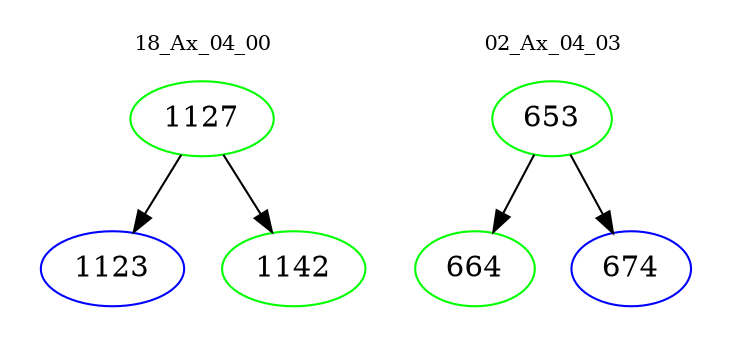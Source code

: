 digraph{
subgraph cluster_0 {
color = white
label = "18_Ax_04_00";
fontsize=10;
T0_1127 [label="1127", color="green"]
T0_1127 -> T0_1123 [color="black"]
T0_1123 [label="1123", color="blue"]
T0_1127 -> T0_1142 [color="black"]
T0_1142 [label="1142", color="green"]
}
subgraph cluster_1 {
color = white
label = "02_Ax_04_03";
fontsize=10;
T1_653 [label="653", color="green"]
T1_653 -> T1_664 [color="black"]
T1_664 [label="664", color="green"]
T1_653 -> T1_674 [color="black"]
T1_674 [label="674", color="blue"]
}
}
